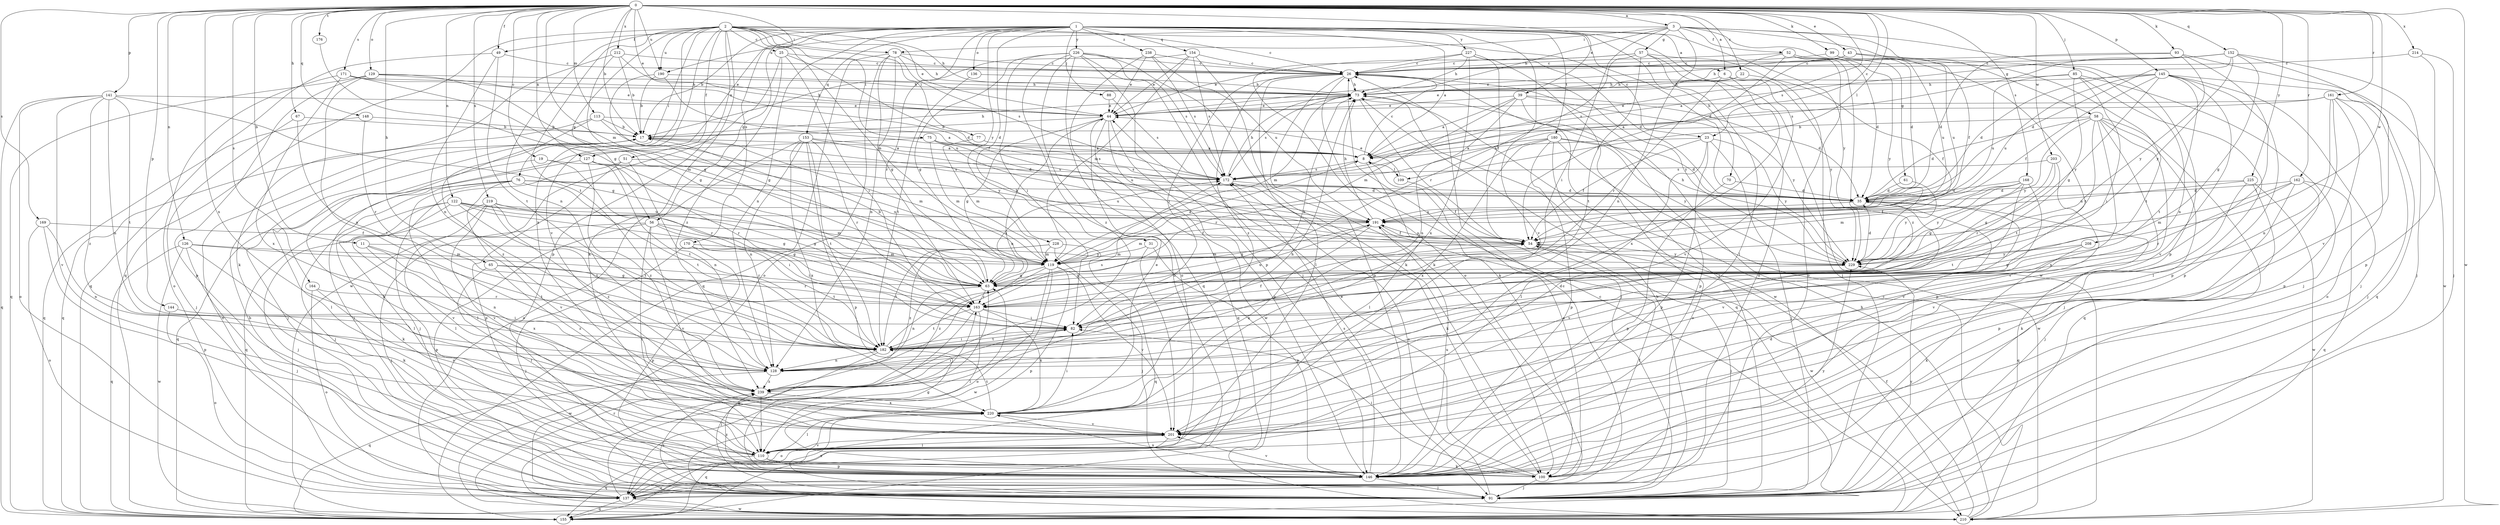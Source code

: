strict digraph  {
0;
1;
2;
3;
6;
8;
11;
17;
19;
22;
23;
25;
26;
31;
35;
39;
43;
44;
49;
51;
52;
54;
56;
57;
58;
61;
63;
65;
67;
70;
73;
75;
76;
77;
78;
82;
85;
88;
91;
93;
99;
100;
109;
110;
113;
119;
122;
126;
127;
128;
129;
136;
137;
141;
144;
145;
146;
148;
152;
153;
154;
155;
161;
162;
163;
164;
168;
169;
170;
171;
172;
176;
180;
182;
190;
191;
201;
203;
208;
210;
212;
214;
219;
220;
225;
226;
227;
228;
229;
238;
239;
0 -> 3  [label=a];
0 -> 6  [label=a];
0 -> 11  [label=b];
0 -> 17  [label=b];
0 -> 19  [label=c];
0 -> 22  [label=c];
0 -> 23  [label=c];
0 -> 39  [label=e];
0 -> 43  [label=e];
0 -> 44  [label=e];
0 -> 49  [label=f];
0 -> 65  [label=h];
0 -> 67  [label=h];
0 -> 85  [label=j];
0 -> 93  [label=k];
0 -> 99  [label=k];
0 -> 109  [label=l];
0 -> 113  [label=m];
0 -> 119  [label=m];
0 -> 122  [label=n];
0 -> 126  [label=n];
0 -> 127  [label=n];
0 -> 129  [label=o];
0 -> 141  [label=p];
0 -> 144  [label=p];
0 -> 145  [label=p];
0 -> 148  [label=q];
0 -> 152  [label=q];
0 -> 161  [label=r];
0 -> 162  [label=r];
0 -> 164  [label=s];
0 -> 168  [label=s];
0 -> 169  [label=s];
0 -> 170  [label=s];
0 -> 171  [label=s];
0 -> 172  [label=s];
0 -> 176  [label=t];
0 -> 190  [label=u];
0 -> 203  [label=w];
0 -> 208  [label=w];
0 -> 210  [label=w];
0 -> 212  [label=x];
0 -> 214  [label=x];
0 -> 219  [label=x];
0 -> 220  [label=x];
0 -> 225  [label=y];
1 -> 6  [label=a];
1 -> 8  [label=a];
1 -> 17  [label=b];
1 -> 31  [label=d];
1 -> 35  [label=d];
1 -> 49  [label=f];
1 -> 56  [label=g];
1 -> 70  [label=h];
1 -> 88  [label=j];
1 -> 127  [label=n];
1 -> 128  [label=n];
1 -> 136  [label=o];
1 -> 153  [label=q];
1 -> 154  [label=q];
1 -> 163  [label=r];
1 -> 180  [label=t];
1 -> 201  [label=v];
1 -> 210  [label=w];
1 -> 226  [label=y];
1 -> 227  [label=y];
1 -> 228  [label=y];
1 -> 229  [label=y];
1 -> 238  [label=z];
2 -> 23  [label=c];
2 -> 25  [label=c];
2 -> 26  [label=c];
2 -> 44  [label=e];
2 -> 51  [label=f];
2 -> 56  [label=g];
2 -> 73  [label=h];
2 -> 75  [label=i];
2 -> 76  [label=i];
2 -> 77  [label=i];
2 -> 78  [label=i];
2 -> 100  [label=k];
2 -> 119  [label=m];
2 -> 128  [label=n];
2 -> 146  [label=p];
2 -> 155  [label=q];
2 -> 182  [label=t];
2 -> 190  [label=u];
2 -> 201  [label=v];
2 -> 220  [label=x];
3 -> 52  [label=f];
3 -> 54  [label=f];
3 -> 57  [label=g];
3 -> 58  [label=g];
3 -> 61  [label=g];
3 -> 73  [label=h];
3 -> 78  [label=i];
3 -> 82  [label=i];
3 -> 128  [label=n];
3 -> 146  [label=p];
3 -> 190  [label=u];
6 -> 73  [label=h];
6 -> 163  [label=r];
6 -> 201  [label=v];
6 -> 220  [label=x];
6 -> 229  [label=y];
8 -> 26  [label=c];
8 -> 109  [label=l];
8 -> 110  [label=l];
8 -> 172  [label=s];
11 -> 128  [label=n];
11 -> 182  [label=t];
11 -> 220  [label=x];
11 -> 229  [label=y];
17 -> 8  [label=a];
17 -> 73  [label=h];
17 -> 91  [label=j];
17 -> 119  [label=m];
17 -> 137  [label=o];
19 -> 110  [label=l];
19 -> 163  [label=r];
19 -> 172  [label=s];
22 -> 44  [label=e];
22 -> 54  [label=f];
22 -> 73  [label=h];
23 -> 8  [label=a];
23 -> 54  [label=f];
23 -> 91  [label=j];
23 -> 110  [label=l];
23 -> 146  [label=p];
23 -> 229  [label=y];
25 -> 26  [label=c];
25 -> 54  [label=f];
25 -> 82  [label=i];
25 -> 210  [label=w];
25 -> 239  [label=z];
26 -> 73  [label=h];
26 -> 82  [label=i];
26 -> 100  [label=k];
26 -> 110  [label=l];
26 -> 146  [label=p];
26 -> 210  [label=w];
26 -> 229  [label=y];
26 -> 239  [label=z];
31 -> 119  [label=m];
31 -> 146  [label=p];
31 -> 201  [label=v];
35 -> 155  [label=q];
35 -> 191  [label=u];
35 -> 201  [label=v];
39 -> 8  [label=a];
39 -> 35  [label=d];
39 -> 44  [label=e];
39 -> 119  [label=m];
39 -> 128  [label=n];
39 -> 146  [label=p];
39 -> 229  [label=y];
43 -> 26  [label=c];
43 -> 73  [label=h];
43 -> 128  [label=n];
43 -> 172  [label=s];
43 -> 182  [label=t];
43 -> 191  [label=u];
44 -> 17  [label=b];
44 -> 63  [label=g];
44 -> 128  [label=n];
44 -> 146  [label=p];
44 -> 155  [label=q];
44 -> 210  [label=w];
49 -> 26  [label=c];
49 -> 128  [label=n];
49 -> 155  [label=q];
49 -> 182  [label=t];
51 -> 91  [label=j];
51 -> 128  [label=n];
51 -> 146  [label=p];
51 -> 172  [label=s];
52 -> 26  [label=c];
52 -> 35  [label=d];
52 -> 44  [label=e];
52 -> 54  [label=f];
52 -> 137  [label=o];
52 -> 229  [label=y];
52 -> 239  [label=z];
54 -> 17  [label=b];
54 -> 91  [label=j];
54 -> 119  [label=m];
54 -> 191  [label=u];
54 -> 229  [label=y];
56 -> 54  [label=f];
56 -> 63  [label=g];
56 -> 82  [label=i];
56 -> 91  [label=j];
56 -> 110  [label=l];
56 -> 146  [label=p];
56 -> 201  [label=v];
57 -> 26  [label=c];
57 -> 44  [label=e];
57 -> 91  [label=j];
57 -> 110  [label=l];
57 -> 137  [label=o];
57 -> 163  [label=r];
57 -> 182  [label=t];
58 -> 17  [label=b];
58 -> 35  [label=d];
58 -> 91  [label=j];
58 -> 146  [label=p];
58 -> 155  [label=q];
58 -> 182  [label=t];
58 -> 201  [label=v];
58 -> 220  [label=x];
58 -> 229  [label=y];
61 -> 35  [label=d];
61 -> 229  [label=y];
63 -> 17  [label=b];
63 -> 128  [label=n];
63 -> 163  [label=r];
63 -> 172  [label=s];
65 -> 63  [label=g];
65 -> 110  [label=l];
65 -> 163  [label=r];
65 -> 239  [label=z];
67 -> 17  [label=b];
67 -> 91  [label=j];
67 -> 182  [label=t];
70 -> 35  [label=d];
70 -> 146  [label=p];
73 -> 44  [label=e];
73 -> 91  [label=j];
73 -> 119  [label=m];
73 -> 155  [label=q];
73 -> 172  [label=s];
75 -> 8  [label=a];
75 -> 91  [label=j];
75 -> 119  [label=m];
75 -> 172  [label=s];
75 -> 191  [label=u];
76 -> 35  [label=d];
76 -> 91  [label=j];
76 -> 110  [label=l];
76 -> 155  [label=q];
76 -> 182  [label=t];
76 -> 191  [label=u];
76 -> 201  [label=v];
77 -> 8  [label=a];
77 -> 119  [label=m];
78 -> 26  [label=c];
78 -> 63  [label=g];
78 -> 73  [label=h];
78 -> 128  [label=n];
78 -> 137  [label=o];
78 -> 155  [label=q];
78 -> 172  [label=s];
82 -> 54  [label=f];
82 -> 73  [label=h];
82 -> 182  [label=t];
85 -> 63  [label=g];
85 -> 73  [label=h];
85 -> 82  [label=i];
85 -> 91  [label=j];
85 -> 146  [label=p];
85 -> 191  [label=u];
88 -> 44  [label=e];
88 -> 172  [label=s];
91 -> 17  [label=b];
91 -> 73  [label=h];
91 -> 172  [label=s];
91 -> 220  [label=x];
91 -> 229  [label=y];
91 -> 239  [label=z];
93 -> 26  [label=c];
93 -> 35  [label=d];
93 -> 82  [label=i];
93 -> 210  [label=w];
93 -> 229  [label=y];
99 -> 26  [label=c];
99 -> 35  [label=d];
99 -> 182  [label=t];
99 -> 191  [label=u];
100 -> 8  [label=a];
100 -> 44  [label=e];
100 -> 54  [label=f];
100 -> 82  [label=i];
100 -> 91  [label=j];
100 -> 229  [label=y];
109 -> 44  [label=e];
109 -> 54  [label=f];
110 -> 17  [label=b];
110 -> 100  [label=k];
110 -> 146  [label=p];
110 -> 155  [label=q];
110 -> 201  [label=v];
113 -> 8  [label=a];
113 -> 17  [label=b];
113 -> 155  [label=q];
113 -> 229  [label=y];
113 -> 239  [label=z];
119 -> 8  [label=a];
119 -> 63  [label=g];
119 -> 137  [label=o];
119 -> 146  [label=p];
119 -> 201  [label=v];
119 -> 210  [label=w];
119 -> 239  [label=z];
122 -> 63  [label=g];
122 -> 82  [label=i];
122 -> 100  [label=k];
122 -> 110  [label=l];
122 -> 119  [label=m];
122 -> 182  [label=t];
122 -> 191  [label=u];
122 -> 201  [label=v];
126 -> 91  [label=j];
126 -> 100  [label=k];
126 -> 119  [label=m];
126 -> 155  [label=q];
126 -> 163  [label=r];
126 -> 210  [label=w];
127 -> 155  [label=q];
127 -> 163  [label=r];
127 -> 172  [label=s];
127 -> 182  [label=t];
127 -> 239  [label=z];
128 -> 35  [label=d];
128 -> 155  [label=q];
128 -> 239  [label=z];
129 -> 35  [label=d];
129 -> 73  [label=h];
129 -> 119  [label=m];
129 -> 128  [label=n];
129 -> 146  [label=p];
129 -> 155  [label=q];
136 -> 73  [label=h];
136 -> 182  [label=t];
137 -> 26  [label=c];
137 -> 63  [label=g];
137 -> 155  [label=q];
137 -> 210  [label=w];
141 -> 44  [label=e];
141 -> 63  [label=g];
141 -> 128  [label=n];
141 -> 137  [label=o];
141 -> 155  [label=q];
141 -> 182  [label=t];
141 -> 201  [label=v];
141 -> 239  [label=z];
144 -> 82  [label=i];
144 -> 137  [label=o];
145 -> 35  [label=d];
145 -> 54  [label=f];
145 -> 73  [label=h];
145 -> 91  [label=j];
145 -> 146  [label=p];
145 -> 155  [label=q];
145 -> 182  [label=t];
145 -> 191  [label=u];
145 -> 201  [label=v];
145 -> 229  [label=y];
146 -> 35  [label=d];
146 -> 91  [label=j];
146 -> 137  [label=o];
146 -> 172  [label=s];
146 -> 191  [label=u];
146 -> 201  [label=v];
146 -> 220  [label=x];
146 -> 239  [label=z];
148 -> 17  [label=b];
148 -> 155  [label=q];
148 -> 163  [label=r];
152 -> 8  [label=a];
152 -> 26  [label=c];
152 -> 35  [label=d];
152 -> 63  [label=g];
152 -> 91  [label=j];
152 -> 172  [label=s];
152 -> 201  [label=v];
152 -> 229  [label=y];
153 -> 8  [label=a];
153 -> 35  [label=d];
153 -> 128  [label=n];
153 -> 137  [label=o];
153 -> 146  [label=p];
153 -> 163  [label=r];
153 -> 182  [label=t];
153 -> 220  [label=x];
154 -> 17  [label=b];
154 -> 26  [label=c];
154 -> 44  [label=e];
154 -> 100  [label=k];
154 -> 119  [label=m];
154 -> 172  [label=s];
155 -> 26  [label=c];
161 -> 8  [label=a];
161 -> 44  [label=e];
161 -> 91  [label=j];
161 -> 110  [label=l];
161 -> 128  [label=n];
161 -> 137  [label=o];
161 -> 146  [label=p];
162 -> 35  [label=d];
162 -> 100  [label=k];
162 -> 119  [label=m];
162 -> 146  [label=p];
162 -> 155  [label=q];
162 -> 163  [label=r];
163 -> 82  [label=i];
163 -> 110  [label=l];
163 -> 182  [label=t];
163 -> 191  [label=u];
163 -> 210  [label=w];
163 -> 220  [label=x];
164 -> 137  [label=o];
164 -> 163  [label=r];
164 -> 201  [label=v];
168 -> 35  [label=d];
168 -> 54  [label=f];
168 -> 63  [label=g];
168 -> 119  [label=m];
168 -> 182  [label=t];
168 -> 201  [label=v];
168 -> 229  [label=y];
169 -> 54  [label=f];
169 -> 128  [label=n];
169 -> 137  [label=o];
169 -> 146  [label=p];
170 -> 91  [label=j];
170 -> 119  [label=m];
170 -> 146  [label=p];
170 -> 182  [label=t];
171 -> 44  [label=e];
171 -> 63  [label=g];
171 -> 73  [label=h];
171 -> 137  [label=o];
171 -> 220  [label=x];
172 -> 35  [label=d];
172 -> 73  [label=h];
172 -> 100  [label=k];
176 -> 63  [label=g];
180 -> 8  [label=a];
180 -> 35  [label=d];
180 -> 137  [label=o];
180 -> 146  [label=p];
180 -> 163  [label=r];
180 -> 210  [label=w];
180 -> 220  [label=x];
180 -> 229  [label=y];
182 -> 82  [label=i];
182 -> 91  [label=j];
182 -> 128  [label=n];
182 -> 172  [label=s];
190 -> 17  [label=b];
190 -> 63  [label=g];
190 -> 73  [label=h];
190 -> 191  [label=u];
191 -> 54  [label=f];
191 -> 63  [label=g];
191 -> 73  [label=h];
191 -> 119  [label=m];
191 -> 210  [label=w];
191 -> 220  [label=x];
201 -> 110  [label=l];
201 -> 155  [label=q];
203 -> 63  [label=g];
203 -> 163  [label=r];
203 -> 172  [label=s];
203 -> 201  [label=v];
208 -> 63  [label=g];
208 -> 100  [label=k];
208 -> 229  [label=y];
210 -> 26  [label=c];
210 -> 54  [label=f];
210 -> 63  [label=g];
210 -> 73  [label=h];
210 -> 163  [label=r];
212 -> 17  [label=b];
212 -> 26  [label=c];
212 -> 44  [label=e];
212 -> 63  [label=g];
212 -> 100  [label=k];
214 -> 26  [label=c];
214 -> 91  [label=j];
214 -> 146  [label=p];
219 -> 63  [label=g];
219 -> 91  [label=j];
219 -> 110  [label=l];
219 -> 182  [label=t];
219 -> 191  [label=u];
219 -> 201  [label=v];
219 -> 239  [label=z];
220 -> 44  [label=e];
220 -> 73  [label=h];
220 -> 82  [label=i];
220 -> 110  [label=l];
220 -> 137  [label=o];
220 -> 182  [label=t];
220 -> 201  [label=v];
225 -> 35  [label=d];
225 -> 91  [label=j];
225 -> 191  [label=u];
225 -> 201  [label=v];
225 -> 210  [label=w];
226 -> 26  [label=c];
226 -> 63  [label=g];
226 -> 82  [label=i];
226 -> 91  [label=j];
226 -> 100  [label=k];
226 -> 137  [label=o];
226 -> 146  [label=p];
226 -> 155  [label=q];
226 -> 172  [label=s];
226 -> 239  [label=z];
227 -> 26  [label=c];
227 -> 35  [label=d];
227 -> 54  [label=f];
227 -> 73  [label=h];
227 -> 91  [label=j];
227 -> 137  [label=o];
227 -> 220  [label=x];
228 -> 91  [label=j];
228 -> 119  [label=m];
228 -> 155  [label=q];
228 -> 182  [label=t];
228 -> 239  [label=z];
229 -> 35  [label=d];
229 -> 63  [label=g];
229 -> 73  [label=h];
238 -> 26  [label=c];
238 -> 44  [label=e];
238 -> 137  [label=o];
238 -> 172  [label=s];
238 -> 191  [label=u];
239 -> 82  [label=i];
239 -> 110  [label=l];
239 -> 220  [label=x];
}
